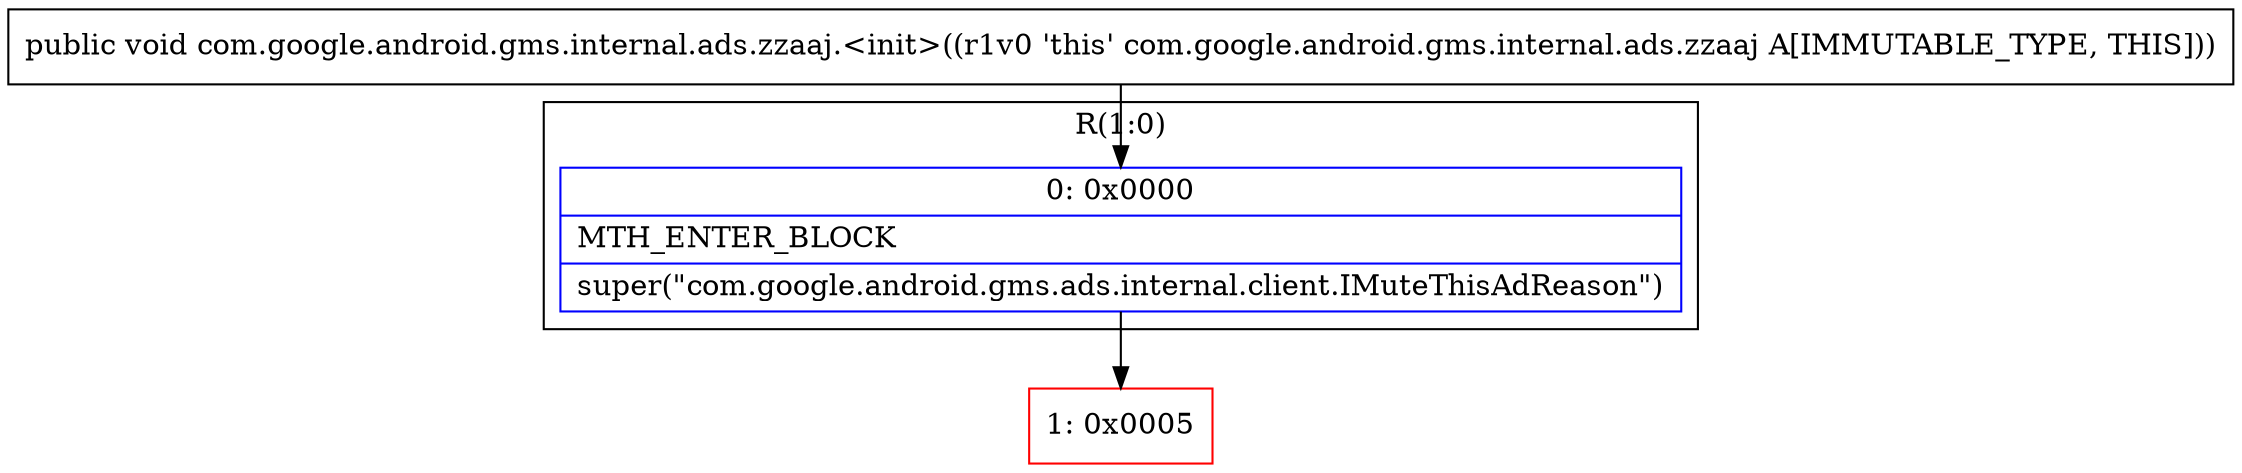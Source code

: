 digraph "CFG forcom.google.android.gms.internal.ads.zzaaj.\<init\>()V" {
subgraph cluster_Region_302149752 {
label = "R(1:0)";
node [shape=record,color=blue];
Node_0 [shape=record,label="{0\:\ 0x0000|MTH_ENTER_BLOCK\l|super(\"com.google.android.gms.ads.internal.client.IMuteThisAdReason\")\l}"];
}
Node_1 [shape=record,color=red,label="{1\:\ 0x0005}"];
MethodNode[shape=record,label="{public void com.google.android.gms.internal.ads.zzaaj.\<init\>((r1v0 'this' com.google.android.gms.internal.ads.zzaaj A[IMMUTABLE_TYPE, THIS])) }"];
MethodNode -> Node_0;
Node_0 -> Node_1;
}

